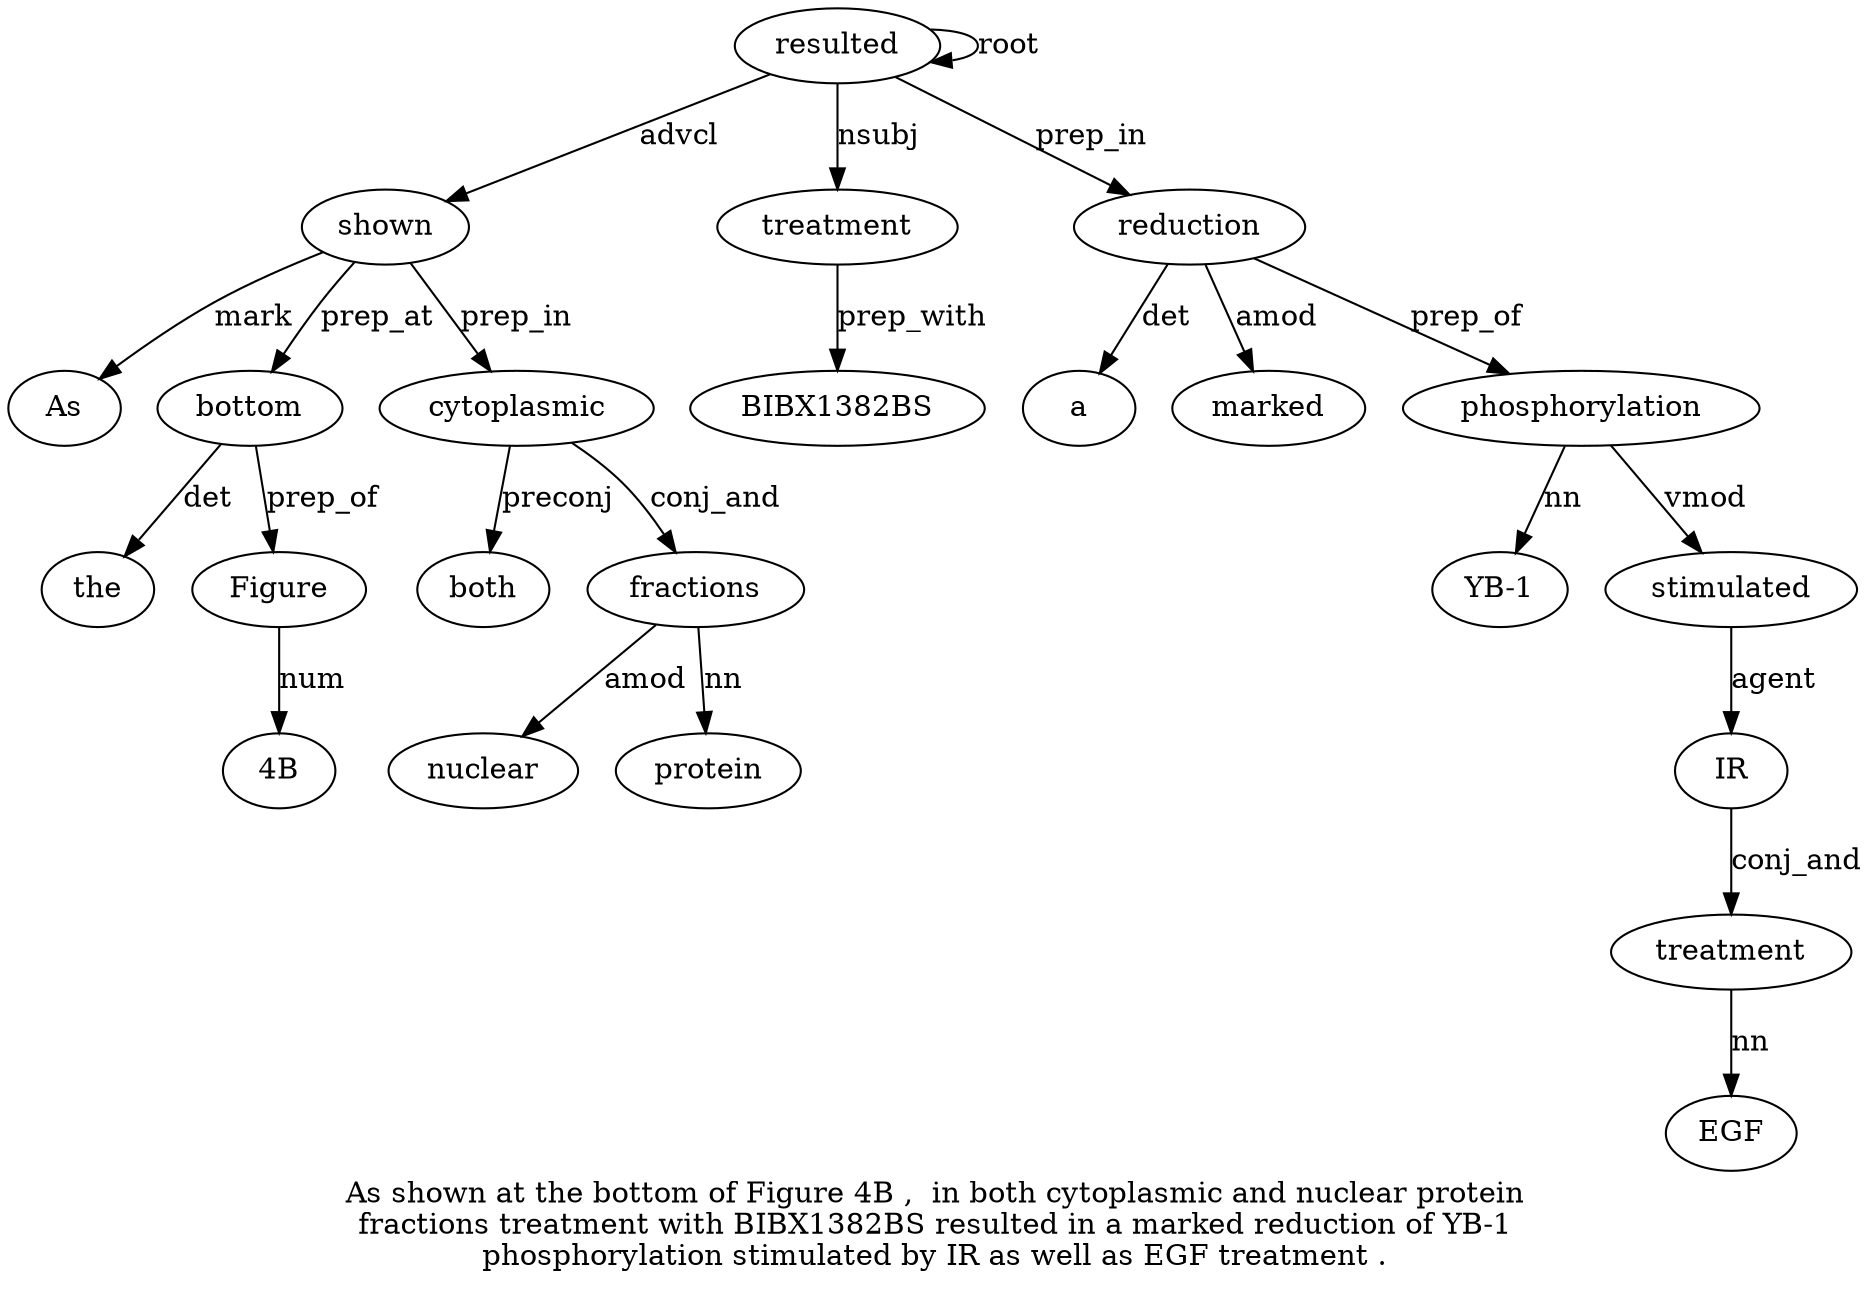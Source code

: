 digraph "As shown at the bottom of Figure 4B ,  in both cytoplasmic and nuclear protein fractions treatment with BIBX1382BS resulted in a marked reduction of YB-1 phosphorylation stimulated by IR as well as EGF treatment ." {
label="As shown at the bottom of Figure 4B ,  in both cytoplasmic and nuclear protein
fractions treatment with BIBX1382BS resulted in a marked reduction of YB-1
phosphorylation stimulated by IR as well as EGF treatment .";
shown2 [style=filled, fillcolor=white, label=shown];
As1 [style=filled, fillcolor=white, label=As];
shown2 -> As1  [label=mark];
resulted20 [style=filled, fillcolor=white, label=resulted];
resulted20 -> shown2  [label=advcl];
bottom5 [style=filled, fillcolor=white, label=bottom];
the4 [style=filled, fillcolor=white, label=the];
bottom5 -> the4  [label=det];
shown2 -> bottom5  [label=prep_at];
Figure7 [style=filled, fillcolor=white, label=Figure];
bottom5 -> Figure7  [label=prep_of];
"4B8" [style=filled, fillcolor=white, label="4B"];
Figure7 -> "4B8"  [label=num];
cytoplasmic12 [style=filled, fillcolor=white, label=cytoplasmic];
both11 [style=filled, fillcolor=white, label=both];
cytoplasmic12 -> both11  [label=preconj];
shown2 -> cytoplasmic12  [label=prep_in];
fractions16 [style=filled, fillcolor=white, label=fractions];
nuclear14 [style=filled, fillcolor=white, label=nuclear];
fractions16 -> nuclear14  [label=amod];
protein15 [style=filled, fillcolor=white, label=protein];
fractions16 -> protein15  [label=nn];
cytoplasmic12 -> fractions16  [label=conj_and];
treatment17 [style=filled, fillcolor=white, label=treatment];
resulted20 -> treatment17  [label=nsubj];
BIBX1382BS19 [style=filled, fillcolor=white, label=BIBX1382BS];
treatment17 -> BIBX1382BS19  [label=prep_with];
resulted20 -> resulted20  [label=root];
reduction24 [style=filled, fillcolor=white, label=reduction];
a22 [style=filled, fillcolor=white, label=a];
reduction24 -> a22  [label=det];
marked23 [style=filled, fillcolor=white, label=marked];
reduction24 -> marked23  [label=amod];
resulted20 -> reduction24  [label=prep_in];
phosphorylation27 [style=filled, fillcolor=white, label=phosphorylation];
"YB-126" [style=filled, fillcolor=white, label="YB-1"];
phosphorylation27 -> "YB-126"  [label=nn];
reduction24 -> phosphorylation27  [label=prep_of];
stimulated28 [style=filled, fillcolor=white, label=stimulated];
phosphorylation27 -> stimulated28  [label=vmod];
IR30 [style=filled, fillcolor=white, label=IR];
stimulated28 -> IR30  [label=agent];
treatment35 [style=filled, fillcolor=white, label=treatment];
EGF34 [style=filled, fillcolor=white, label=EGF];
treatment35 -> EGF34  [label=nn];
IR30 -> treatment35  [label=conj_and];
}
